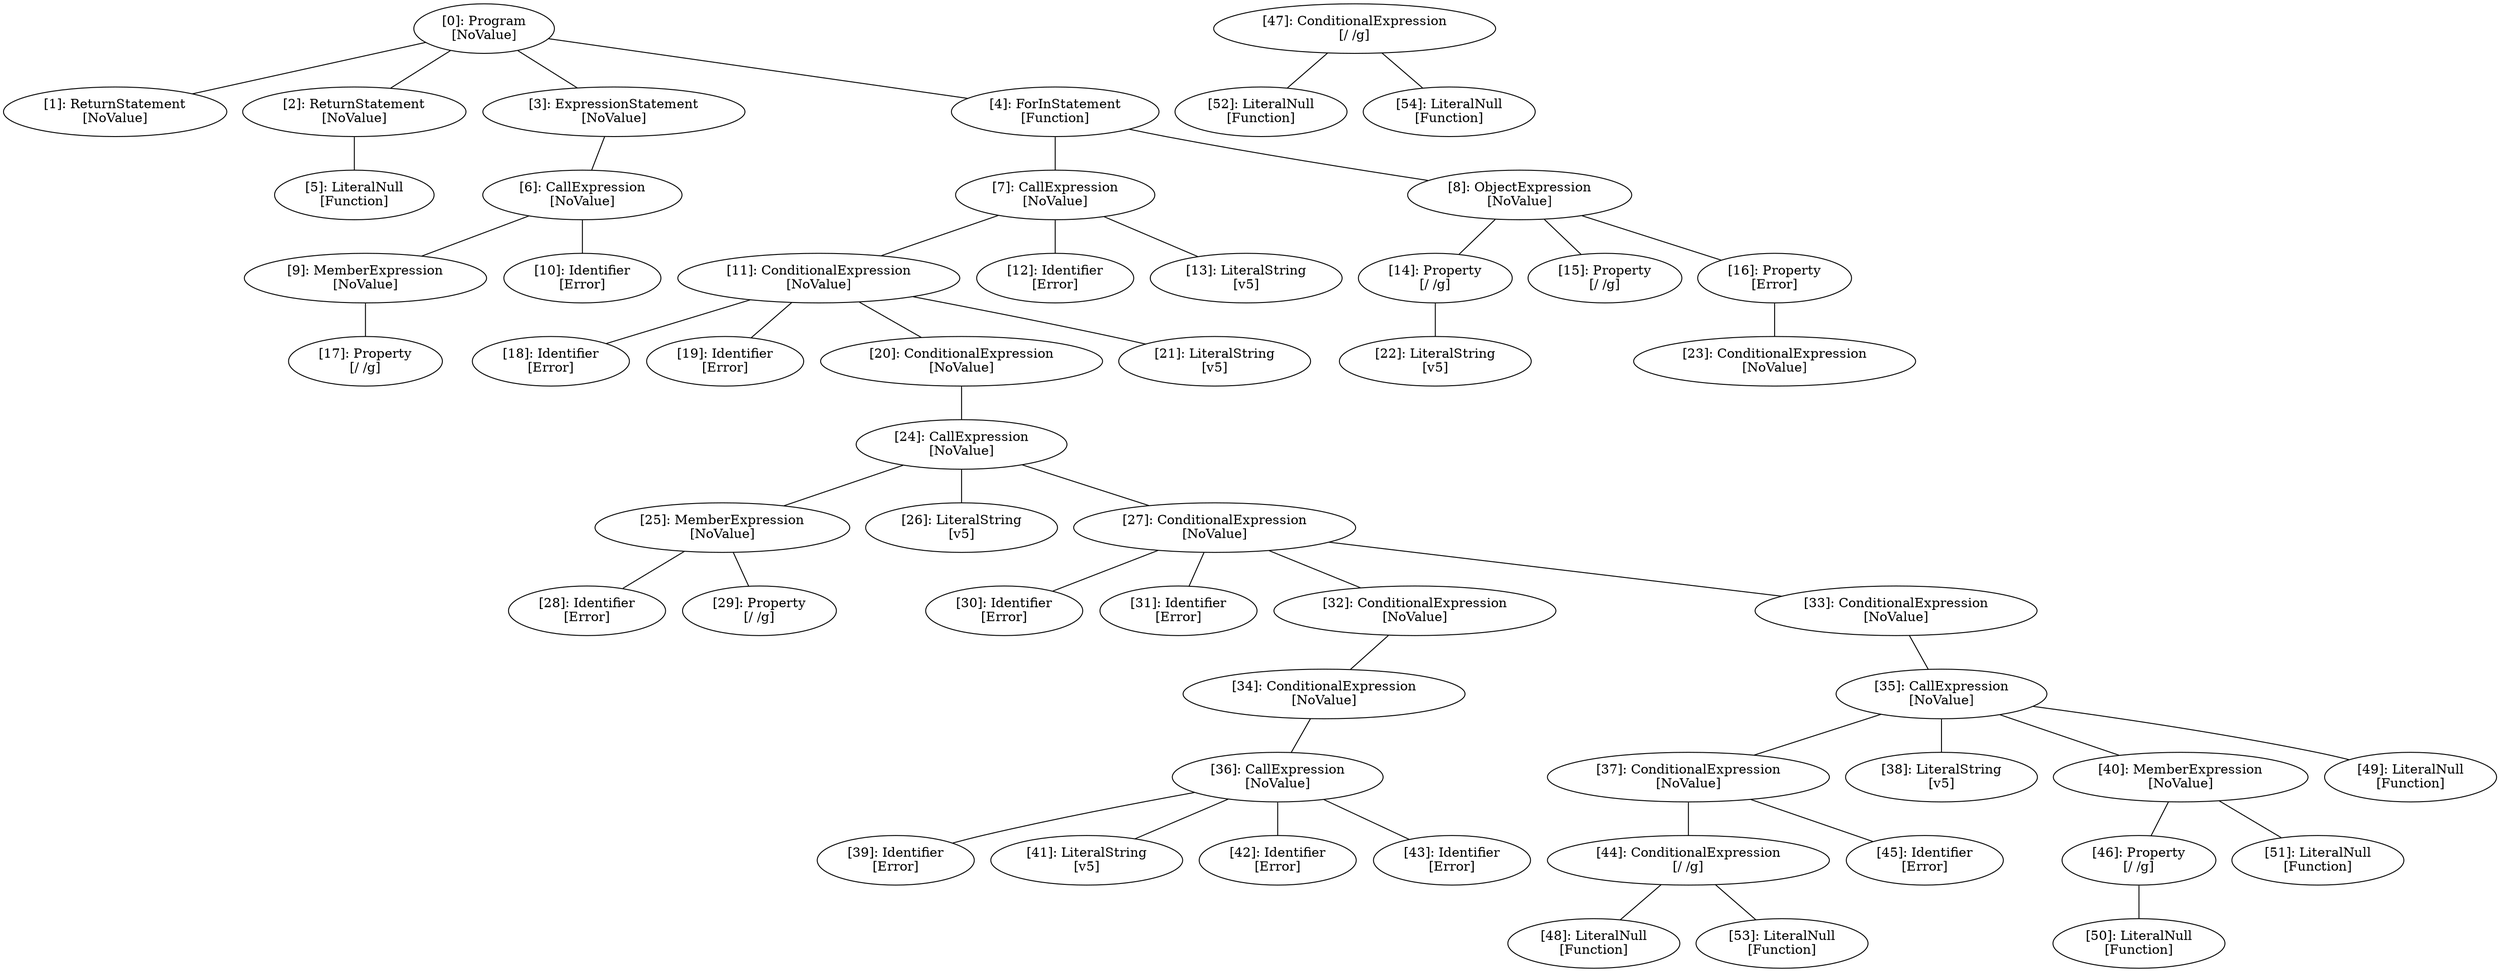 // Result
graph {
	0 [label="[0]: Program
[NoValue]"]
	1 [label="[1]: ReturnStatement
[NoValue]"]
	2 [label="[2]: ReturnStatement
[NoValue]"]
	3 [label="[3]: ExpressionStatement
[NoValue]"]
	4 [label="[4]: ForInStatement
[Function]"]
	5 [label="[5]: LiteralNull
[Function]"]
	6 [label="[6]: CallExpression
[NoValue]"]
	7 [label="[7]: CallExpression
[NoValue]"]
	8 [label="[8]: ObjectExpression
[NoValue]"]
	9 [label="[9]: MemberExpression
[NoValue]"]
	10 [label="[10]: Identifier
[Error]"]
	11 [label="[11]: ConditionalExpression
[NoValue]"]
	12 [label="[12]: Identifier
[Error]"]
	13 [label="[13]: LiteralString
[v5]"]
	14 [label="[14]: Property
[/ /g]"]
	15 [label="[15]: Property
[/ /g]"]
	16 [label="[16]: Property
[Error]"]
	17 [label="[17]: Property
[/ /g]"]
	18 [label="[18]: Identifier
[Error]"]
	19 [label="[19]: Identifier
[Error]"]
	20 [label="[20]: ConditionalExpression
[NoValue]"]
	21 [label="[21]: LiteralString
[v5]"]
	22 [label="[22]: LiteralString
[v5]"]
	23 [label="[23]: ConditionalExpression
[NoValue]"]
	24 [label="[24]: CallExpression
[NoValue]"]
	25 [label="[25]: MemberExpression
[NoValue]"]
	26 [label="[26]: LiteralString
[v5]"]
	27 [label="[27]: ConditionalExpression
[NoValue]"]
	28 [label="[28]: Identifier
[Error]"]
	29 [label="[29]: Property
[/ /g]"]
	30 [label="[30]: Identifier
[Error]"]
	31 [label="[31]: Identifier
[Error]"]
	32 [label="[32]: ConditionalExpression
[NoValue]"]
	33 [label="[33]: ConditionalExpression
[NoValue]"]
	34 [label="[34]: ConditionalExpression
[NoValue]"]
	35 [label="[35]: CallExpression
[NoValue]"]
	36 [label="[36]: CallExpression
[NoValue]"]
	37 [label="[37]: ConditionalExpression
[NoValue]"]
	38 [label="[38]: LiteralString
[v5]"]
	39 [label="[39]: Identifier
[Error]"]
	40 [label="[40]: MemberExpression
[NoValue]"]
	41 [label="[41]: LiteralString
[v5]"]
	42 [label="[42]: Identifier
[Error]"]
	43 [label="[43]: Identifier
[Error]"]
	44 [label="[44]: ConditionalExpression
[/ /g]"]
	45 [label="[45]: Identifier
[Error]"]
	46 [label="[46]: Property
[/ /g]"]
	47 [label="[47]: ConditionalExpression
[/ /g]"]
	48 [label="[48]: LiteralNull
[Function]"]
	49 [label="[49]: LiteralNull
[Function]"]
	50 [label="[50]: LiteralNull
[Function]"]
	51 [label="[51]: LiteralNull
[Function]"]
	52 [label="[52]: LiteralNull
[Function]"]
	53 [label="[53]: LiteralNull
[Function]"]
	54 [label="[54]: LiteralNull
[Function]"]
	0 -- 1
	0 -- 2
	0 -- 3
	0 -- 4
	2 -- 5
	3 -- 6
	4 -- 7
	4 -- 8
	6 -- 9
	6 -- 10
	7 -- 11
	7 -- 12
	7 -- 13
	8 -- 14
	8 -- 15
	8 -- 16
	9 -- 17
	11 -- 18
	11 -- 19
	11 -- 20
	11 -- 21
	14 -- 22
	16 -- 23
	20 -- 24
	24 -- 25
	24 -- 26
	24 -- 27
	25 -- 28
	25 -- 29
	27 -- 30
	27 -- 31
	27 -- 32
	27 -- 33
	32 -- 34
	33 -- 35
	34 -- 36
	35 -- 37
	35 -- 38
	35 -- 40
	35 -- 49
	36 -- 39
	36 -- 41
	36 -- 42
	36 -- 43
	37 -- 44
	37 -- 45
	40 -- 46
	40 -- 51
	44 -- 48
	44 -- 53
	46 -- 50
	47 -- 52
	47 -- 54
}
